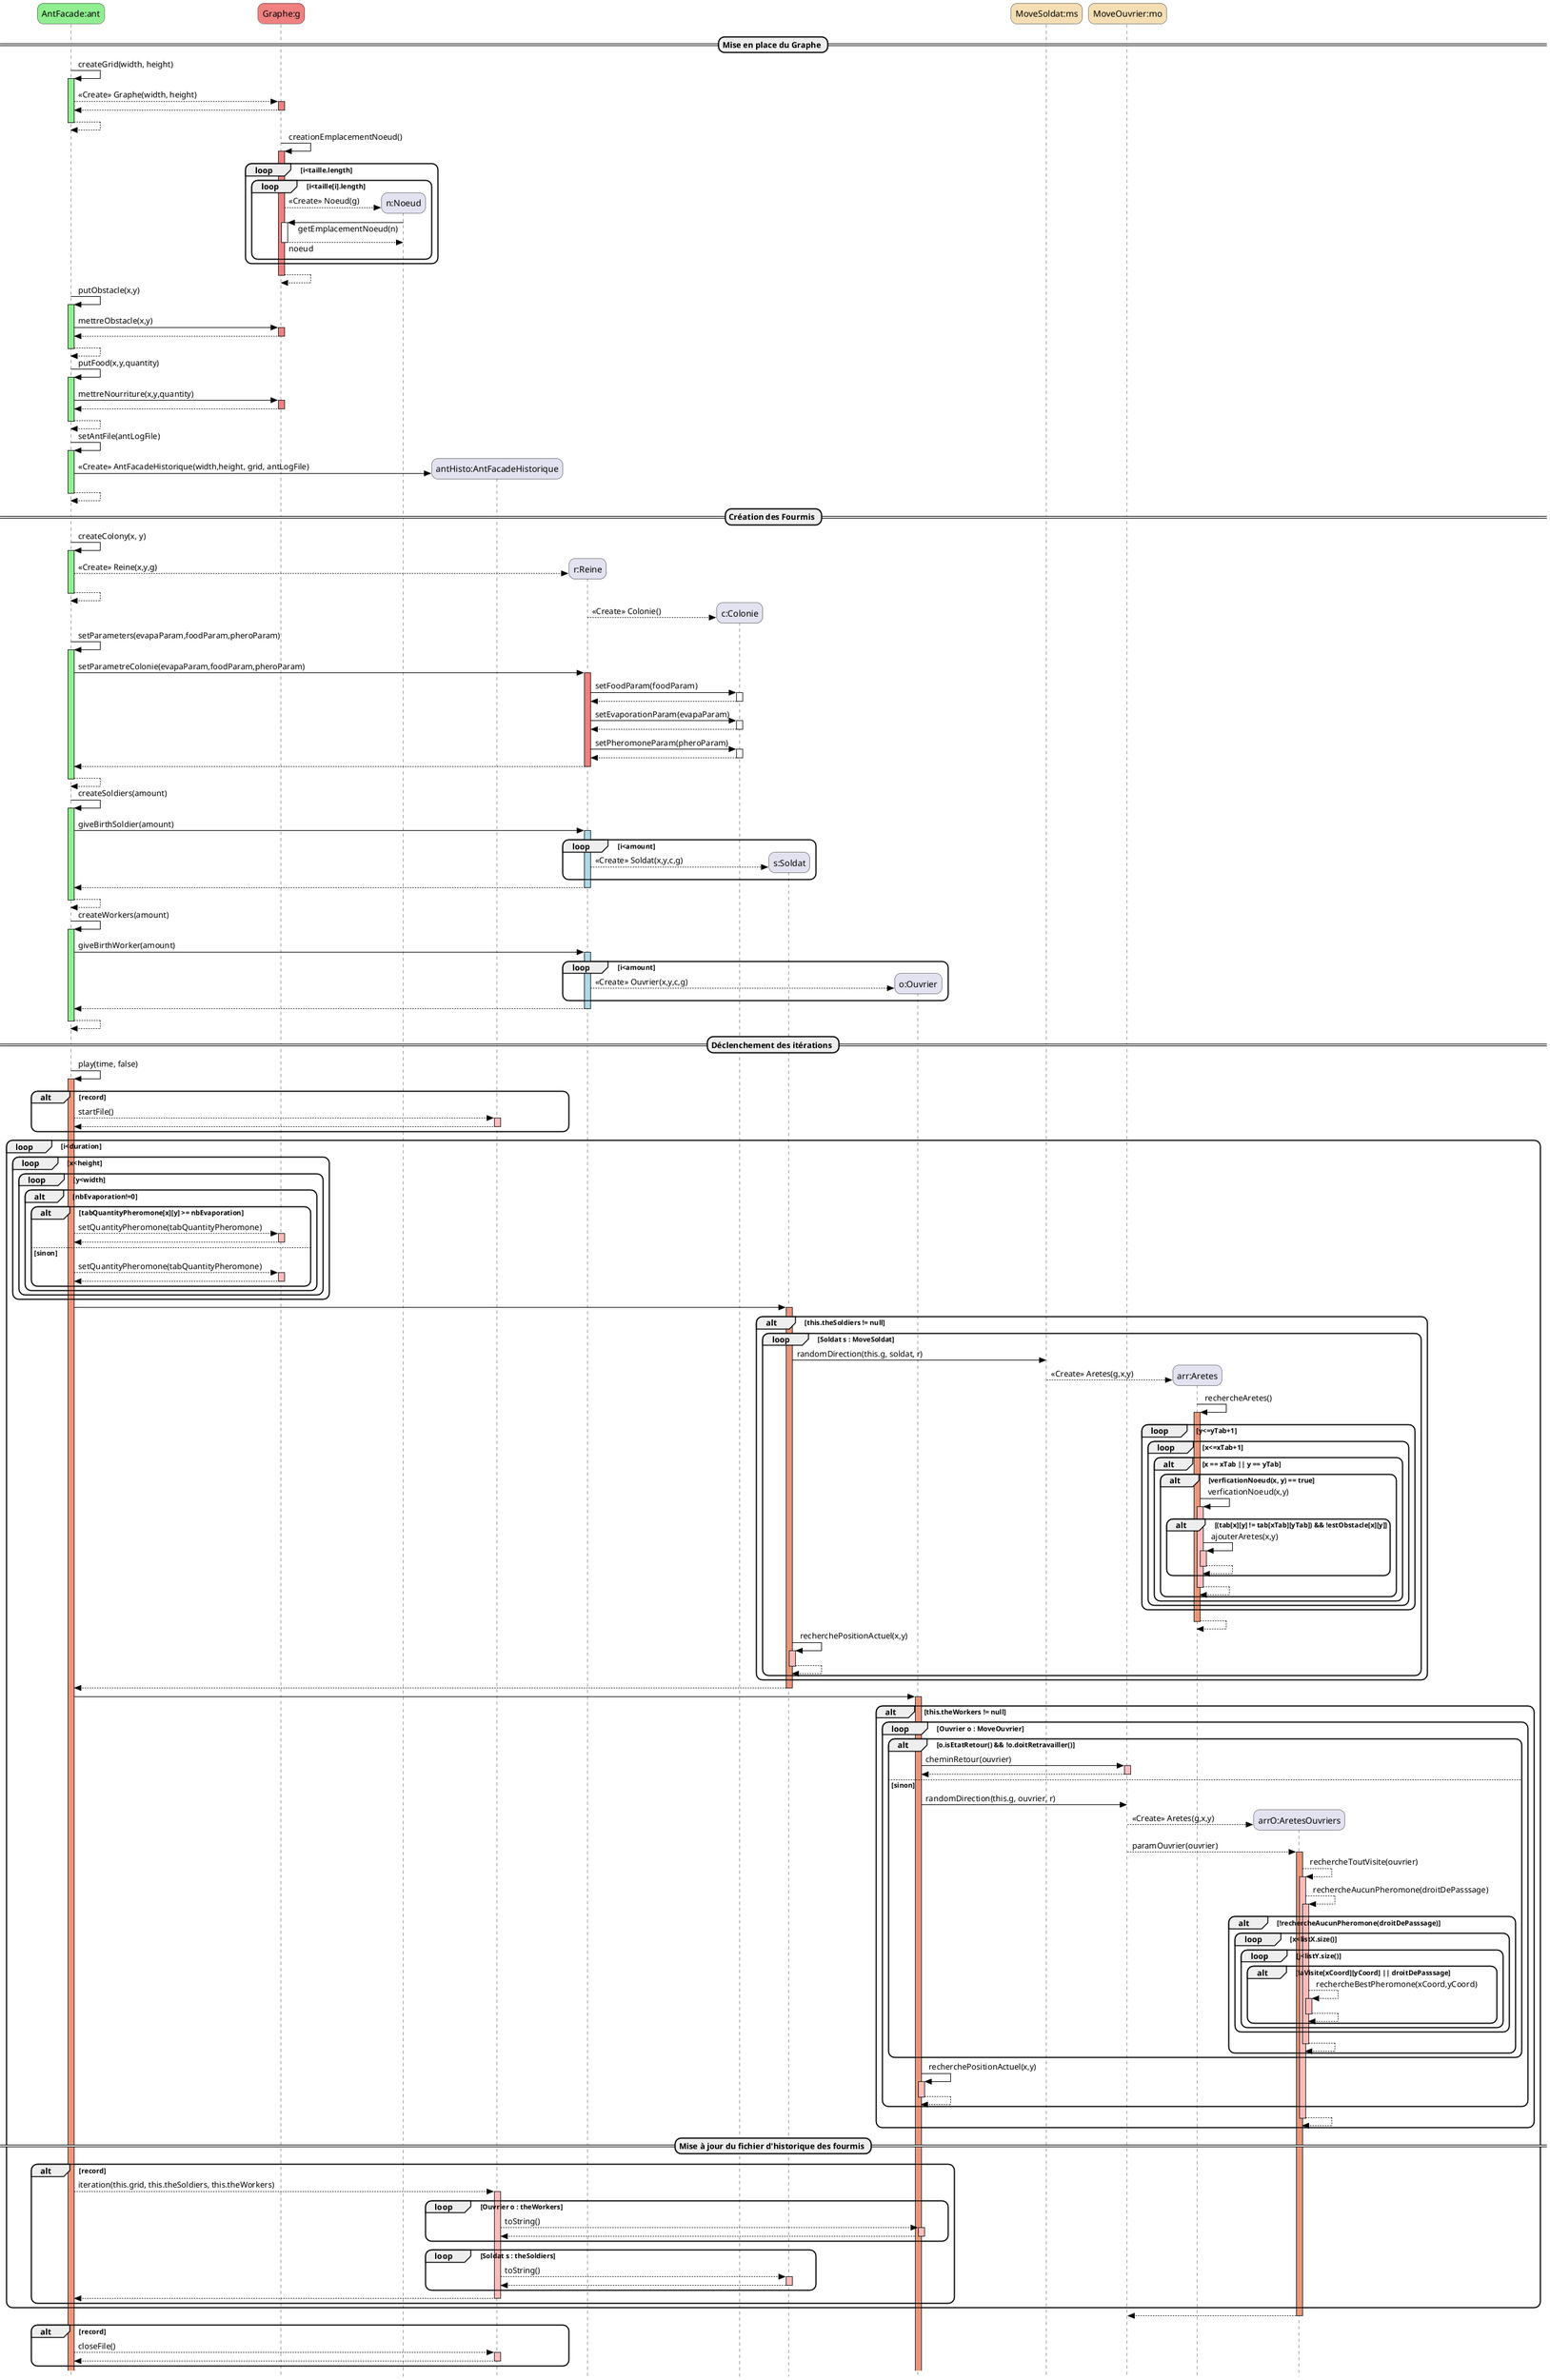 @startuml
'https://plantuml.com/sequence-diagram

skinparam style strictuml
skinparam responseMessageBelowArrow true
skinparam roundcorner 20
skinparam ArrowColor #black
hide footbox

participant "AntFacade:ant" as ant #lightgreen
participant "Graphe:g" as graphe #lightcoral

== Mise en place du Graphe ==
' ---------GRAPHE--------------
ant -> ant++ #lightgreen : createGrid(width, height)
    ant --> graphe++ #lightcoral : <<Create>> Graphe(width, height)
return
return

graphe -> graphe++ #lightcoral : creationEmplacementNoeud()
loop i<taille.length
    loop i<taille[i].length
        ' ---------NOEUD--------------
            create "n:Noeud"
            graphe --> "n:Noeud" : <<Create>> Noeud(g)
            graphe <- "n:Noeud"++ : getEmplacementNoeud(n)
                return noeud
    end
end
return

ant -> ant++ #lightgreen : putObstacle(x,y)
    ant -> graphe++ #lightcoral : mettreObstacle(x,y)
return
return

ant -> ant++ #lightgreen : putFood(x,y,quantity)
    ant -> graphe++ #lightcoral : mettreNourriture(x,y,quantity)
return
return

' ---------AntFacade Historique--------------
ant -> ant++ #lightgreen : setAntFile(antLogFile)
    create "antHisto:AntFacadeHistorique"
    ant -> "antHisto:AntFacadeHistorique" : <<Create>> AntFacadeHistorique(width,height, grid, antLogFile)
return


== Création des Fourmis ==
' ---------REINE--------------
ant -> ant++ #lightgreen : createColony(x, y)
create "r:Reine"
    ant --> "r:Reine" : <<Create>> Reine(x,y,g)
return

' ---------COLONIE--------------
create "c:Colonie"
"r:Reine" --> "c:Colonie" : <<Create>> Colonie()

ant -> ant++ #lightgreen : setParameters(evapaParam,foodParam,pheroParam)
    ant -> "r:Reine"++ #lightcoral : setParametreColonie(evapaParam,foodParam,pheroParam)
    "r:Reine" -> "c:Colonie"++ : setFoodParam(foodParam)
    return
    "r:Reine" -> "c:Colonie"++ : setEvaporationParam(evapaParam)
    return
    "r:Reine" -> "c:Colonie"++ : setPheromoneParam(pheroParam)
    return
return
return

ant -> ant++ #lightgreen : createSoldiers(amount)
    ant -> "r:Reine"++ #lightblue : giveBirthSoldier(amount)
    loop i<amount
        ' ---------SOLDAT--------------
        create "s:Soldat"
        "r:Reine" --> "s:Soldat" : <<Create>> Soldat(x,y,c,g)
    end
return
return

ant -> ant++ #lightgreen : createWorkers(amount)
    ant -> "r:Reine"++ #lightblue : giveBirthWorker(amount)
    loop i<amount
        ' ---------OUVRIER--------------
        create "o:Ouvrier"
        "r:Reine" --> "o:Ouvrier" : <<Create>> Ouvrier(x,y,c,g)
    end
return
return

participant "MoveSoldat:ms" as MoveSoldat #Wheat
participant "MoveOuvrier:mo" as MoveOuvrier #Wheat
== Déclenchement des itérations ==
ant -> ant++ #DarkSalmon : play(time, false)
alt record
    ant --> "antHisto:AntFacadeHistorique"++ #FFBBBB : startFile()
    return
end
loop i<duration

    '----------Mettre phéromne -------------
    loop x<height
        loop y<width
            alt nbEvaporation!=0
                alt tabQuantityPheromone[x][y] >= nbEvaporation
                    ant --> graphe++ #FFBBBB : setQuantityPheromone(tabQuantityPheromone)
                    return
                else sinon
                    ant --> graphe++ #FFBBBB : setQuantityPheromone(tabQuantityPheromone)
                    return
                end
            end
        end
    end

    '----------Mettre phéromne -------------

    ' ---------Déplacer Soldat--------------
    ant -> "s:Soldat"++ #DarkSalmon
    alt this.theSoldiers != null
        loop Soldat s : MoveSoldat
            "s:Soldat" -> MoveSoldat : randomDirection(this.g, soldat, r)
            ' ---------ARETES--------------
            create "arr:Aretes"
            MoveSoldat --> "arr:Aretes" : <<Create>> Aretes(g,x,y)
            "arr:Aretes" -> "arr:Aretes"++ #DarkSalmon : rechercheAretes()
            loop y<=yTab+1
                loop x<=xTab+1
                    alt x == xTab || y == yTab
                        alt verficationNoeud(x, y) == true
                            "arr:Aretes" -> "arr:Aretes"++ #FFBBBB : verficationNoeud(x,y)
                                alt (tab[x][y] != tab[xTab][yTab]) && !estObstacle[x][y]
                                    "arr:Aretes" -> "arr:Aretes"++ #FFBBBB : ajouterAretes(x,y)
                                    return
                                end
                            return
                        end
                    end
                end
            end
            return
            "s:Soldat" -> "s:Soldat"++ #FFBBBB : recherchePositionActuel(x,y)
            return
        end
    end
    return
    ' ---------Déplacer Soldat--------------

    ' ---------Déplacer Ouvrier--------------
    ant -> "o:Ouvrier"++ #DarkSalmon
    alt this.theWorkers != null
        loop Ouvrier o : MoveOuvrier
        alt o.isEtatRetour() && !o.doitRetravailler()
            "o:Ouvrier"  -> MoveOuvrier++ #FFBBBB : cheminRetour(ouvrier)
            return

        else sinon
            "o:Ouvrier" -> MoveOuvrier : randomDirection(this.g, ouvrier, r)
             ' ---------ARETES OUVRIER--------------
             create "arrO:AretesOuvriers"
             MoveOuvrier --> "arrO:AretesOuvriers" : <<Create>> Aretes(g,x,y)
             MoveOuvrier --> "arrO:AretesOuvriers"++ #DarkSalmon: paramOuvrier(ouvrier)
                "arrO:AretesOuvriers" --> "arrO:AretesOuvriers"++ #FFBBBB : rechercheToutVisite(ouvrier)
                "arrO:AretesOuvriers" --> "arrO:AretesOuvriers"++ #FFBBBB : rechercheAucunPheromone(droitDePasssage)
                alt !rechercheAucunPheromone(droitDePasssage)
                    loop x<listX.size()
                        loop j<listY.size()
                            alt !aVisite[xCoord][yCoord] || droitDePasssage
                                "arrO:AretesOuvriers" --> "arrO:AretesOuvriers"++ #FFBBBB: rechercheBestPheromone(xCoord,yCoord)
                                return
                            end
                        end
                    end
             return
        end
        end
        "o:Ouvrier" -> "o:Ouvrier"++ #FFBBBB : recherchePositionActuel(x,y)
        return
    end
    return
    ' ---------Déplacer Ouvrier--------------
    end
' ---------Fichier historique des fourmis--------------
== Mise à jour du fichier d'historique des fourmis ==
    alt record
        ant --> "antHisto:AntFacadeHistorique"++ #FFBBBB : iteration(this.grid, this.theSoldiers, this.theWorkers)
            loop Ouvrier o : theWorkers
                "antHisto:AntFacadeHistorique" --> "o:Ouvrier"++ #FFBBBB: toString()
                return
            end
            loop Soldat s : theSoldiers
                "antHisto:AntFacadeHistorique" --> "s:Soldat"++ #FFBBBB : toString()
                return
            end
        return
    end
end
return

alt record
    ant --> "antHisto:AntFacadeHistorique"++ #FFBBBB : closeFile()
    return
end

@enduml